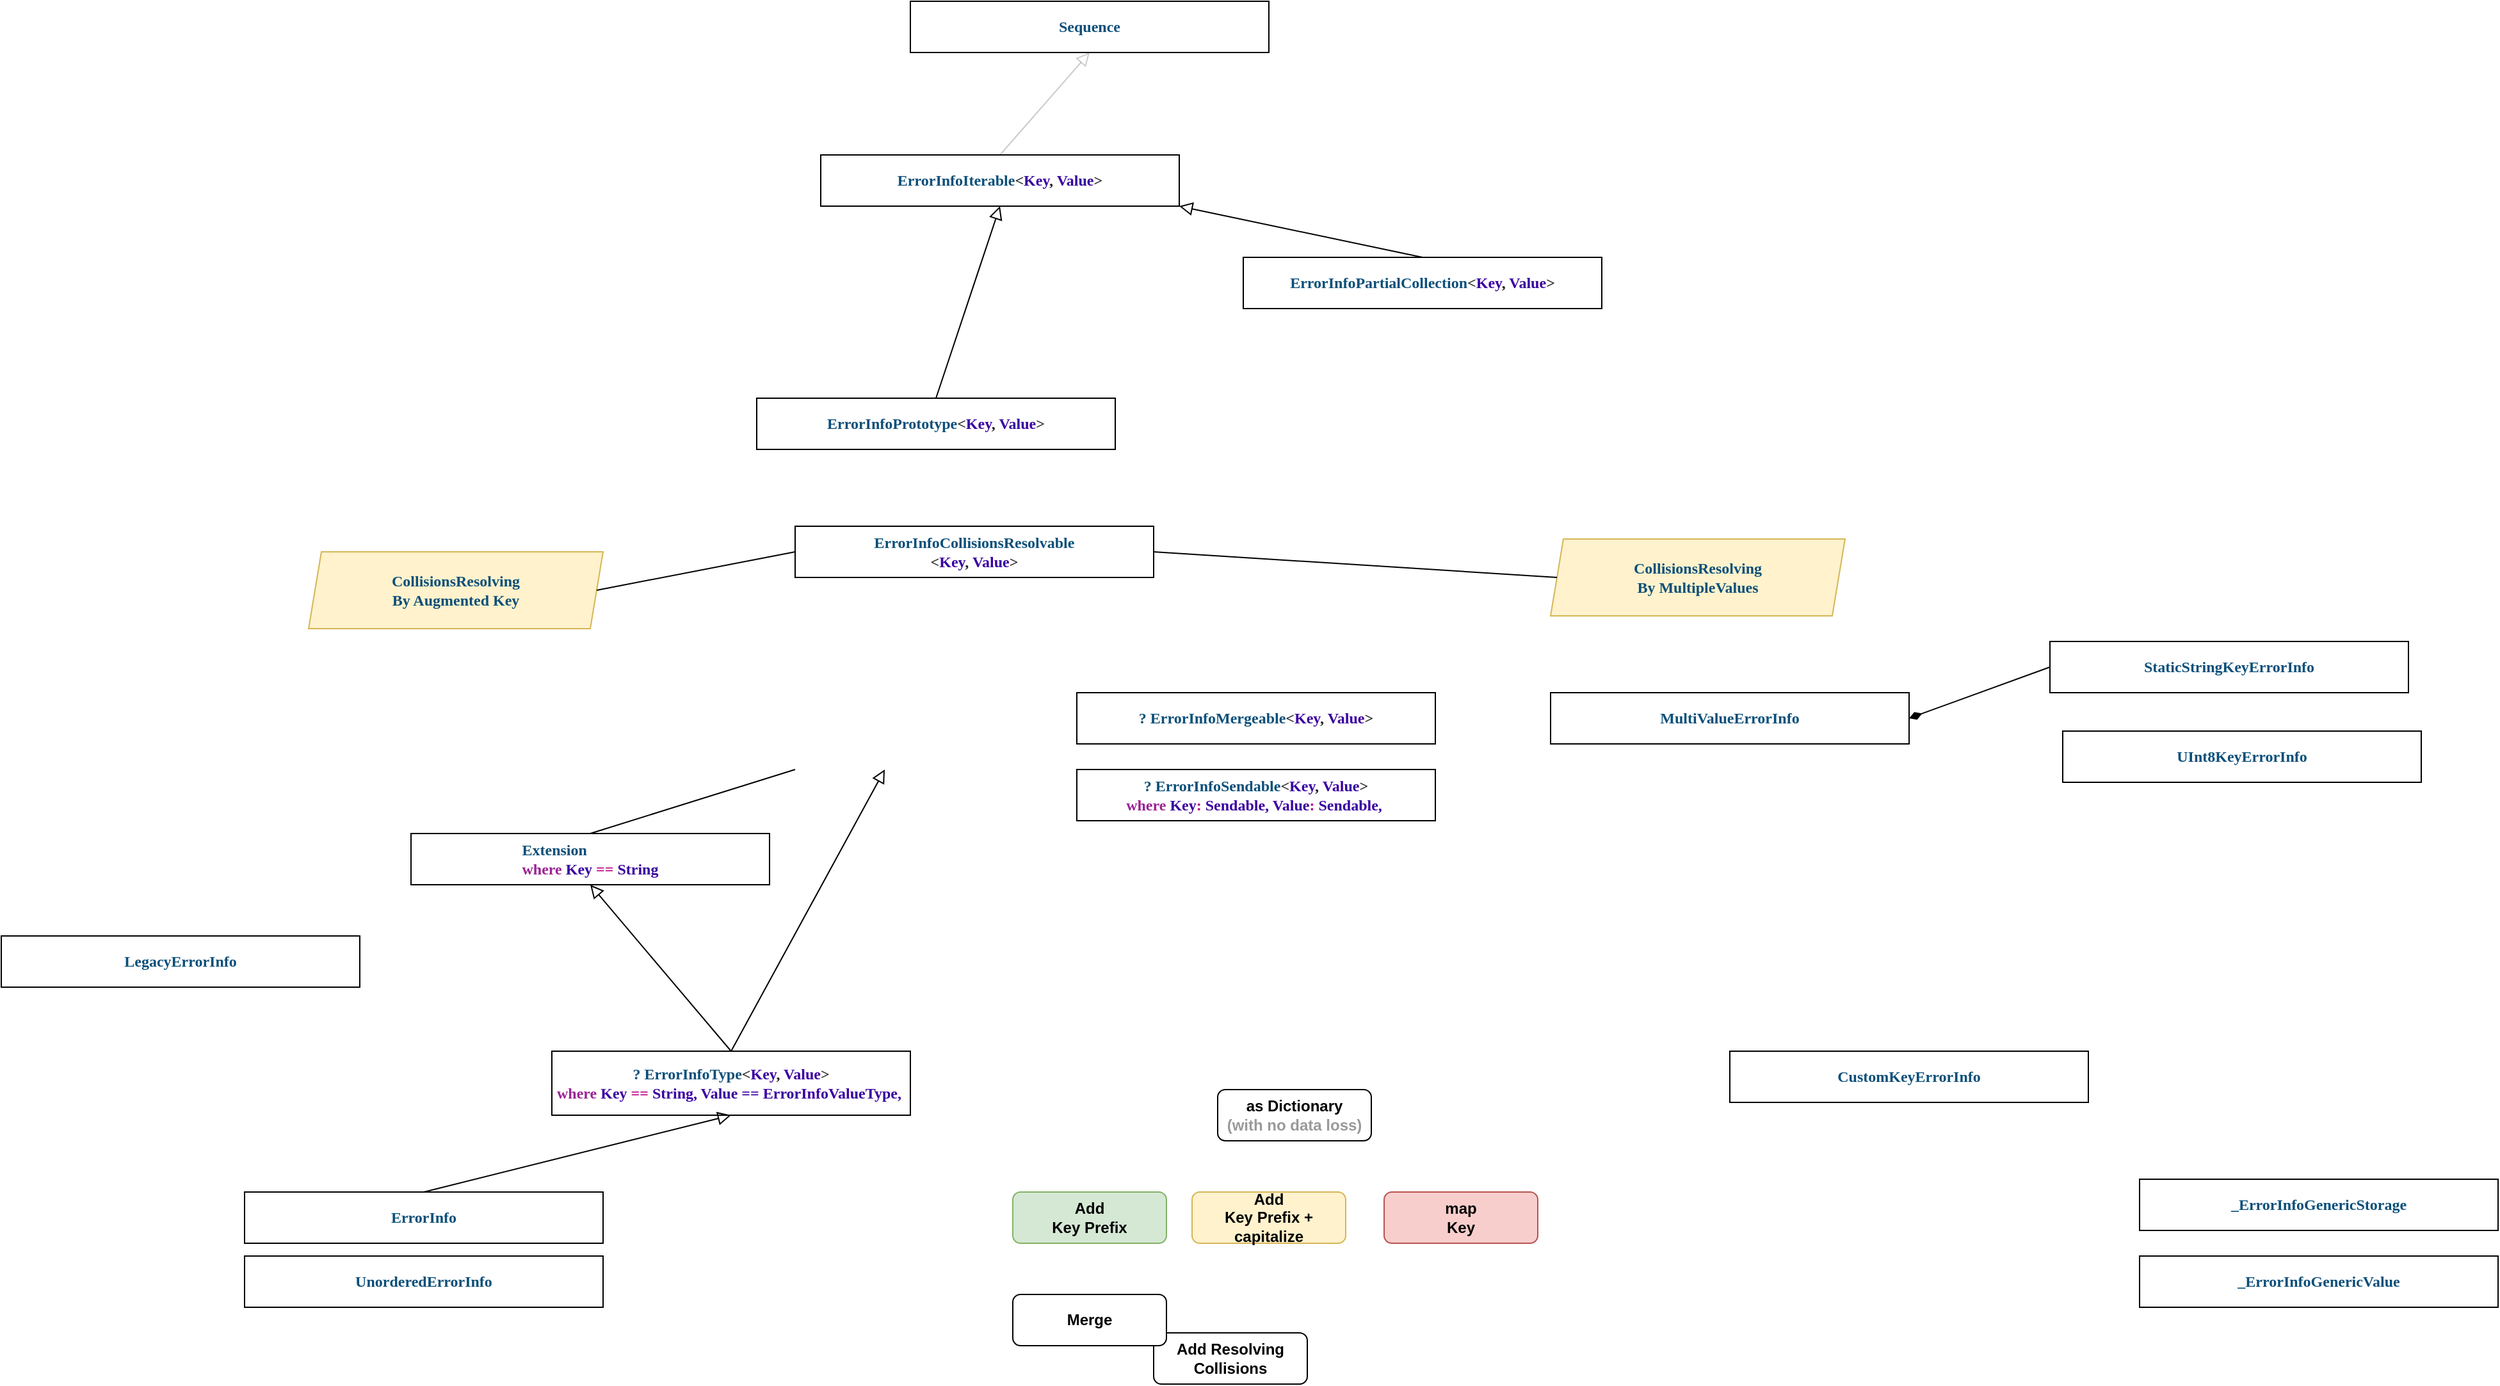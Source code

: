 <mxfile version="28.1.2">
  <diagram name="Page-1" id="vrSbMdwFp-cPvmtlHC6X">
    <mxGraphModel dx="2215" dy="2255" grid="1" gridSize="10" guides="1" tooltips="1" connect="1" arrows="1" fold="1" page="1" pageScale="1" pageWidth="850" pageHeight="1100" math="0" shadow="0">
      <root>
        <mxCell id="0" />
        <mxCell id="1" parent="0" />
        <mxCell id="HKkzcW7UrxEy5_cRLz85-1" value="&lt;p class=&quot;p1&quot; style=&quot;margin: 0px; font-variant-numeric: normal; font-variant-east-asian: normal; font-variant-alternates: normal; font-size-adjust: none; font-kerning: auto; font-optical-sizing: auto; font-feature-settings: normal; font-variation-settings: normal; font-variant-position: normal; font-variant-emoji: normal; font-stretch: normal; line-height: normal; font-family: Menlo; color: rgb(11, 79, 121); background-color: rgb(255, 255, 255);&quot;&gt;ErrorInfoIterable&lt;span class=&quot;s1&quot; style=&quot;color: rgba(0, 0, 0, 0.85);&quot;&gt;&amp;lt;&lt;/span&gt;&lt;span class=&quot;s2&quot; style=&quot;color: rgb(57, 0, 160);&quot;&gt;Key&lt;/span&gt;&lt;span class=&quot;s1&quot; style=&quot;color: rgba(0, 0, 0, 0.85);&quot;&gt;, &lt;/span&gt;&lt;span class=&quot;s2&quot; style=&quot;color: rgb(57, 0, 160);&quot;&gt;Value&lt;/span&gt;&lt;span class=&quot;s1&quot; style=&quot;color: rgba(0, 0, 0, 0.85);&quot;&gt;&amp;gt;&lt;/span&gt;&lt;/p&gt;" style="rounded=0;whiteSpace=wrap;html=1;fontStyle=1;align=center;" parent="1" vertex="1">
          <mxGeometry x="330" y="30" width="280" height="40" as="geometry" />
        </mxCell>
        <mxCell id="HKkzcW7UrxEy5_cRLz85-2" value="&lt;p class=&quot;p1&quot; style=&quot;margin: 0px; font-variant-numeric: normal; font-variant-east-asian: normal; font-variant-alternates: normal; font-size-adjust: none; font-kerning: auto; font-optical-sizing: auto; font-feature-settings: normal; font-variation-settings: normal; font-variant-position: normal; font-variant-emoji: normal; font-stretch: normal; line-height: normal; font-family: Menlo; color: rgb(11, 79, 121); background-color: rgb(255, 255, 255);&quot;&gt;ErrorInfoPrototype&lt;span class=&quot;s1&quot; style=&quot;color: rgba(0, 0, 0, 0.85);&quot;&gt;&amp;lt;&lt;/span&gt;&lt;span class=&quot;s2&quot; style=&quot;color: rgb(57, 0, 160);&quot;&gt;Key&lt;/span&gt;&lt;span class=&quot;s1&quot; style=&quot;color: rgba(0, 0, 0, 0.85);&quot;&gt;, &lt;/span&gt;&lt;span class=&quot;s2&quot; style=&quot;color: rgb(57, 0, 160);&quot;&gt;Value&lt;/span&gt;&lt;span class=&quot;s1&quot; style=&quot;color: rgba(0, 0, 0, 0.85);&quot;&gt;&amp;gt;&lt;/span&gt;&lt;/p&gt;" style="rounded=0;whiteSpace=wrap;html=1;fontStyle=1;align=center;" parent="1" vertex="1">
          <mxGeometry x="280" y="220" width="280" height="40" as="geometry" />
        </mxCell>
        <mxCell id="HKkzcW7UrxEy5_cRLz85-5" value="" style="endArrow=block;startArrow=none;endFill=0;startFill=0;endSize=8;html=1;verticalAlign=bottom;labelBackgroundColor=none;rounded=0;entryX=0.5;entryY=1;entryDx=0;entryDy=0;exitX=0.5;exitY=0;exitDx=0;exitDy=0;" parent="1" source="HKkzcW7UrxEy5_cRLz85-2" target="HKkzcW7UrxEy5_cRLz85-1" edge="1">
          <mxGeometry width="160" relative="1" as="geometry">
            <mxPoint x="180" y="560" as="sourcePoint" />
            <mxPoint x="340" y="560" as="targetPoint" />
          </mxGeometry>
        </mxCell>
        <mxCell id="HKkzcW7UrxEy5_cRLz85-8" value="&lt;p class=&quot;p1&quot; style=&quot;margin: 0px; font-variant-numeric: normal; font-variant-east-asian: normal; font-variant-alternates: normal; font-size-adjust: none; font-kerning: auto; font-optical-sizing: auto; font-feature-settings: normal; font-variation-settings: normal; font-variant-position: normal; font-variant-emoji: normal; font-stretch: normal; line-height: normal; font-family: Menlo; color: rgb(11, 79, 121); background-color: rgb(255, 255, 255);&quot;&gt;? ErrorInfoSendable&lt;span class=&quot;s1&quot; style=&quot;color: rgba(0, 0, 0, 0.85);&quot;&gt;&amp;lt;&lt;/span&gt;&lt;span class=&quot;s2&quot; style=&quot;color: rgb(57, 0, 160);&quot;&gt;Key&lt;/span&gt;&lt;span class=&quot;s1&quot; style=&quot;color: rgba(0, 0, 0, 0.85);&quot;&gt;, &lt;/span&gt;&lt;span class=&quot;s2&quot; style=&quot;color: rgb(57, 0, 160);&quot;&gt;Value&lt;/span&gt;&lt;span class=&quot;s1&quot; style=&quot;color: rgba(0, 0, 0, 0.85);&quot;&gt;&amp;gt;&lt;/span&gt;&lt;/p&gt;&lt;p class=&quot;p1&quot; style=&quot;margin: 0px; font-variant-numeric: normal; font-variant-east-asian: normal; font-variant-alternates: normal; font-size-adjust: none; font-kerning: auto; font-optical-sizing: auto; font-feature-settings: normal; font-variation-settings: normal; font-variant-position: normal; font-variant-emoji: normal; font-stretch: normal; line-height: normal; font-family: Menlo; background-color: rgb(255, 255, 255); color: rgb(11, 79, 121);&quot;&gt;&lt;span class=&quot;s1&quot; style=&quot;color: rgba(0, 0, 0, 0.85);&quot;&gt;&lt;span style=&quot;color: rgb(155, 35, 147); text-align: start;&quot; class=&quot;s4&quot;&gt;where&lt;/span&gt;&lt;span style=&quot;color: rgba(0, 0, 0, 0.85); text-align: start;&quot; class=&quot;s1&quot;&gt;&amp;nbsp;&lt;/span&gt;&lt;span style=&quot;color: rgb(57, 0, 160); text-align: start;&quot; class=&quot;s2&quot;&gt;Key&lt;/span&gt;&lt;span style=&quot;text-align: start; color: rgba(0, 0, 0, 0.85);&quot; class=&quot;s1&quot;&gt;&lt;font color=&quot;rgba(0, 0, 0, 0.85)&quot;&gt;:&amp;nbsp;&lt;/font&gt;&lt;font color=&quot;#3900a0&quot;&gt;Sendable, Value&lt;/font&gt;&lt;/span&gt;&lt;/span&gt;&lt;span style=&quot;color: rgba(0, 0, 0, 0.85); text-align: start;&quot; class=&quot;s1&quot;&gt;&lt;font color=&quot;rgba(0, 0, 0, 0.85)&quot;&gt;:&amp;nbsp;&lt;/font&gt;&lt;font color=&quot;#3900a0&quot;&gt;Sendable,&amp;nbsp;&lt;/font&gt;&lt;/span&gt;&lt;/p&gt;" style="rounded=0;whiteSpace=wrap;html=1;fontStyle=1;align=center;" parent="1" vertex="1">
          <mxGeometry x="530" y="510" width="280" height="40" as="geometry" />
        </mxCell>
        <mxCell id="HKkzcW7UrxEy5_cRLz85-9" value="&lt;p class=&quot;p1&quot; style=&quot;margin: 0px; font-variant-numeric: normal; font-variant-east-asian: normal; font-variant-alternates: normal; font-size-adjust: none; font-kerning: auto; font-optical-sizing: auto; font-feature-settings: normal; font-variation-settings: normal; font-variant-position: normal; font-variant-emoji: normal; font-stretch: normal; line-height: normal; font-family: Menlo; color: rgb(11, 79, 121); background-color: rgb(255, 255, 255);&quot;&gt;? ErrorInfoType&lt;span class=&quot;s1&quot; style=&quot;color: rgba(0, 0, 0, 0.85);&quot;&gt;&amp;lt;&lt;/span&gt;&lt;span class=&quot;s2&quot; style=&quot;color: rgb(57, 0, 160);&quot;&gt;Key&lt;/span&gt;&lt;span class=&quot;s1&quot; style=&quot;color: rgba(0, 0, 0, 0.85);&quot;&gt;, &lt;/span&gt;&lt;span class=&quot;s2&quot; style=&quot;color: rgb(57, 0, 160);&quot;&gt;Value&lt;/span&gt;&lt;span class=&quot;s1&quot; style=&quot;color: rgba(0, 0, 0, 0.85);&quot;&gt;&amp;gt;&lt;/span&gt;&lt;/p&gt;&lt;p class=&quot;p1&quot; style=&quot;margin: 0px; font-variant-numeric: normal; font-variant-east-asian: normal; font-variant-alternates: normal; font-size-adjust: none; font-kerning: auto; font-optical-sizing: auto; font-feature-settings: normal; font-variation-settings: normal; font-variant-position: normal; font-variant-emoji: normal; font-stretch: normal; line-height: normal; font-family: Menlo; background-color: rgb(255, 255, 255); color: rgb(11, 79, 121);&quot;&gt;&lt;span class=&quot;s1&quot; style=&quot;color: rgba(0, 0, 0, 0.85);&quot;&gt;&lt;span style=&quot;color: rgb(155, 35, 147); text-align: start;&quot; class=&quot;s4&quot;&gt;where&lt;/span&gt;&lt;span style=&quot;color: rgba(0, 0, 0, 0.85); text-align: start;&quot; class=&quot;s1&quot;&gt;&amp;nbsp;&lt;/span&gt;&lt;span style=&quot;color: rgb(57, 0, 160); text-align: start;&quot; class=&quot;s2&quot;&gt;Key&lt;/span&gt;&lt;span style=&quot;text-align: start; color: rgb(57, 0, 160);&quot; class=&quot;s2&quot;&gt;&lt;font color=&quot;rgba(0, 0, 0, 0.85)&quot;&gt;&amp;nbsp;==&amp;nbsp;&lt;/font&gt;&lt;/span&gt;&lt;/span&gt;&lt;span style=&quot;color: rgb(57, 0, 160); text-align: start;&quot;&gt;String&lt;/span&gt;&lt;span style=&quot;color: rgba(0, 0, 0, 0.85);&quot; class=&quot;s1&quot;&gt;&lt;span style=&quot;color: rgba(0, 0, 0, 0.85); text-align: start;&quot; class=&quot;s1&quot;&gt;&lt;font color=&quot;#3900a0&quot;&gt;, Value ==&lt;/font&gt;&lt;/span&gt;&lt;/span&gt;&lt;span style=&quot;color: rgba(0, 0, 0, 0.85); text-align: start;&quot; class=&quot;s1&quot;&gt;&lt;font color=&quot;rgba(0, 0, 0, 0.85)&quot;&gt;&amp;nbsp;&lt;/font&gt;&lt;font color=&quot;#3900a0&quot;&gt;ErrorInfoValueType,&amp;nbsp;&lt;/font&gt;&lt;/span&gt;&lt;/p&gt;" style="rounded=0;whiteSpace=wrap;html=1;fontStyle=1;align=center;" parent="1" vertex="1">
          <mxGeometry x="120" y="730" width="280" height="50" as="geometry" />
        </mxCell>
        <mxCell id="HKkzcW7UrxEy5_cRLz85-10" value="" style="endArrow=block;startArrow=none;endFill=0;startFill=0;endSize=8;html=1;verticalAlign=bottom;labelBackgroundColor=none;rounded=0;entryX=0.5;entryY=1;entryDx=0;entryDy=0;exitX=0.5;exitY=0;exitDx=0;exitDy=0;" parent="1" source="HKkzcW7UrxEy5_cRLz85-9" target="HKkzcW7UrxEy5_cRLz85-16" edge="1">
          <mxGeometry width="160" relative="1" as="geometry">
            <mxPoint x="290" y="630" as="sourcePoint" />
            <mxPoint x="340" y="570" as="targetPoint" />
          </mxGeometry>
        </mxCell>
        <mxCell id="HKkzcW7UrxEy5_cRLz85-11" value="&lt;p class=&quot;p1&quot; style=&quot;margin: 0px; font-variant-numeric: normal; font-variant-east-asian: normal; font-variant-alternates: normal; font-size-adjust: none; font-kerning: auto; font-optical-sizing: auto; font-feature-settings: normal; font-variation-settings: normal; font-variant-position: normal; font-variant-emoji: normal; font-stretch: normal; line-height: normal; font-family: Menlo; color: rgb(11, 79, 121); background-color: rgb(255, 255, 255);&quot;&gt;? ErrorInfoMergeable&lt;span class=&quot;s1&quot; style=&quot;color: rgba(0, 0, 0, 0.85);&quot;&gt;&amp;lt;&lt;/span&gt;&lt;span class=&quot;s2&quot; style=&quot;color: rgb(57, 0, 160);&quot;&gt;Key&lt;/span&gt;&lt;span class=&quot;s1&quot; style=&quot;color: rgba(0, 0, 0, 0.85);&quot;&gt;, &lt;/span&gt;&lt;span class=&quot;s2&quot; style=&quot;color: rgb(57, 0, 160);&quot;&gt;Value&lt;/span&gt;&lt;span class=&quot;s1&quot; style=&quot;color: rgba(0, 0, 0, 0.85);&quot;&gt;&amp;gt;&lt;/span&gt;&lt;/p&gt;" style="rounded=0;whiteSpace=wrap;html=1;fontStyle=1;align=center;" parent="1" vertex="1">
          <mxGeometry x="530" y="450" width="280" height="40" as="geometry" />
        </mxCell>
        <mxCell id="HKkzcW7UrxEy5_cRLz85-14" value="&lt;p class=&quot;p1&quot; style=&quot;margin: 0px; font-variant-numeric: normal; font-variant-east-asian: normal; font-variant-alternates: normal; font-size-adjust: none; font-kerning: auto; font-optical-sizing: auto; font-feature-settings: normal; font-variation-settings: normal; font-variant-position: normal; font-variant-emoji: normal; font-stretch: normal; line-height: normal; font-family: Menlo; color: rgb(11, 79, 121); background-color: rgb(255, 255, 255);&quot;&gt;Sequence&lt;/p&gt;" style="rounded=0;whiteSpace=wrap;html=1;fontStyle=1;align=center;" parent="1" vertex="1">
          <mxGeometry x="400" y="-90" width="280" height="40" as="geometry" />
        </mxCell>
        <mxCell id="HKkzcW7UrxEy5_cRLz85-15" value="" style="endArrow=block;startArrow=none;endFill=0;startFill=0;endSize=8;html=1;verticalAlign=bottom;labelBackgroundColor=none;rounded=0;entryX=0.5;entryY=1;entryDx=0;entryDy=0;exitX=0.5;exitY=0;exitDx=0;exitDy=0;opacity=20;" parent="1" source="HKkzcW7UrxEy5_cRLz85-1" target="HKkzcW7UrxEy5_cRLz85-14" edge="1">
          <mxGeometry width="160" relative="1" as="geometry">
            <mxPoint x="610" y="570" as="sourcePoint" />
            <mxPoint x="960" y="460" as="targetPoint" />
          </mxGeometry>
        </mxCell>
        <mxCell id="HKkzcW7UrxEy5_cRLz85-16" value="&lt;p class=&quot;p1&quot; style=&quot;text-align: start; margin: 0px; font-variant-numeric: normal; font-variant-east-asian: normal; font-variant-alternates: normal; font-size-adjust: none; font-kerning: auto; font-optical-sizing: auto; font-feature-settings: normal; font-variation-settings: normal; font-variant-position: normal; font-variant-emoji: normal; font-stretch: normal; line-height: normal; font-family: Menlo; color: rgb(11, 79, 121); background-color: rgb(255, 255, 255);&quot;&gt;Extension&lt;/p&gt;&lt;p class=&quot;p1&quot; style=&quot;margin: 0px; font-variant-numeric: normal; font-variant-east-asian: normal; font-variant-alternates: normal; font-size-adjust: none; font-kerning: auto; font-optical-sizing: auto; font-feature-settings: normal; font-variation-settings: normal; font-variant-position: normal; font-variant-emoji: normal; font-stretch: normal; line-height: normal; font-family: Menlo; background-color: rgb(255, 255, 255); color: rgb(11, 79, 121);&quot;&gt;&lt;span style=&quot;color: rgb(155, 35, 147); text-align: start;&quot; class=&quot;s4&quot;&gt;&lt;span&gt;where&lt;/span&gt;&lt;/span&gt;&lt;span style=&quot;color: rgba(0, 0, 0, 0.85); text-align: start;&quot; class=&quot;s1&quot;&gt; &lt;/span&gt;&lt;span style=&quot;color: rgb(57, 0, 160); text-align: start;&quot; class=&quot;s2&quot;&gt;Key&lt;/span&gt;&lt;span style=&quot;text-align: start; color: rgb(57, 0, 160);&quot; class=&quot;s2&quot;&gt;&lt;font color=&quot;#ba0085&quot;&gt;&amp;nbsp;==&amp;nbsp;&lt;/font&gt;&lt;/span&gt;&lt;span style=&quot;color: rgb(57, 0, 160); text-align: start;&quot;&gt;String&lt;/span&gt;&lt;/p&gt;" style="rounded=0;whiteSpace=wrap;html=1;fontStyle=1;align=center;" parent="1" vertex="1">
          <mxGeometry x="10" y="560" width="280" height="40" as="geometry" />
        </mxCell>
        <mxCell id="HKkzcW7UrxEy5_cRLz85-18" value="" style="endArrow=block;startArrow=none;endFill=0;startFill=0;endSize=8;html=1;verticalAlign=bottom;labelBackgroundColor=none;rounded=0;entryX=0.5;entryY=1;entryDx=0;entryDy=0;exitX=0.5;exitY=0;exitDx=0;exitDy=0;" parent="1" source="HKkzcW7UrxEy5_cRLz85-9" edge="1">
          <mxGeometry width="160" relative="1" as="geometry">
            <mxPoint x="550" y="660" as="sourcePoint" />
            <mxPoint x="380.0" y="510" as="targetPoint" />
          </mxGeometry>
        </mxCell>
        <mxCell id="HKkzcW7UrxEy5_cRLz85-23" value="" style="endArrow=block;startArrow=none;endFill=0;startFill=0;endSize=8;html=1;verticalAlign=bottom;labelBackgroundColor=none;rounded=0;entryX=0.5;entryY=1;entryDx=0;entryDy=0;exitX=0.5;exitY=0;exitDx=0;exitDy=0;" parent="1" source="HKkzcW7UrxEy5_cRLz85-21" target="HKkzcW7UrxEy5_cRLz85-9" edge="1">
          <mxGeometry width="160" relative="1" as="geometry">
            <mxPoint x="590" y="1000" as="sourcePoint" />
            <mxPoint x="640" y="840" as="targetPoint" />
          </mxGeometry>
        </mxCell>
        <mxCell id="HKkzcW7UrxEy5_cRLz85-26" value="&lt;p style=&quot;margin: 0px; font-variant-numeric: normal; font-variant-east-asian: normal; font-variant-alternates: normal; font-size-adjust: none; font-kerning: auto; font-optical-sizing: auto; font-feature-settings: normal; font-variation-settings: normal; font-variant-position: normal; font-variant-emoji: normal; font-stretch: normal; line-height: normal; font-family: Menlo; color: rgb(11, 79, 121); background-color: rgb(255, 255, 255); text-align: start;&quot; class=&quot;p1&quot;&gt;StaticStringKeyErrorInfo&lt;/p&gt;" style="rounded=0;whiteSpace=wrap;html=1;fontStyle=1;align=center;" parent="1" vertex="1">
          <mxGeometry x="1290" y="410" width="280" height="40" as="geometry" />
        </mxCell>
        <mxCell id="HKkzcW7UrxEy5_cRLz85-27" value="&lt;p style=&quot;margin: 0px; font-variant-numeric: normal; font-variant-east-asian: normal; font-variant-alternates: normal; font-size-adjust: none; font-kerning: auto; font-optical-sizing: auto; font-feature-settings: normal; font-variation-settings: normal; font-variant-position: normal; font-variant-emoji: normal; font-stretch: normal; line-height: normal; font-family: Menlo; color: rgb(11, 79, 121); background-color: rgb(255, 255, 255); text-align: start;&quot; class=&quot;p1&quot;&gt;UInt8KeyErrorInfo&lt;/p&gt;" style="rounded=0;whiteSpace=wrap;html=1;fontStyle=1;align=center;" parent="1" vertex="1">
          <mxGeometry x="1300" y="480" width="280" height="40" as="geometry" />
        </mxCell>
        <mxCell id="HKkzcW7UrxEy5_cRLz85-28" value="&lt;p style=&quot;margin: 0px; font-variant-numeric: normal; font-variant-east-asian: normal; font-variant-alternates: normal; font-size-adjust: none; font-kerning: auto; font-optical-sizing: auto; font-feature-settings: normal; font-variation-settings: normal; font-variant-position: normal; font-variant-emoji: normal; font-stretch: normal; line-height: normal; font-family: Menlo; color: rgb(11, 79, 121); background-color: rgb(255, 255, 255); text-align: start;&quot; class=&quot;p1&quot;&gt;MultiValueErrorInfo&lt;/p&gt;" style="rounded=0;whiteSpace=wrap;html=1;fontStyle=1;align=center;" parent="1" vertex="1">
          <mxGeometry x="900" y="450" width="280" height="40" as="geometry" />
        </mxCell>
        <mxCell id="HKkzcW7UrxEy5_cRLz85-30" value="&lt;p style=&quot;margin: 0px; font-variant-numeric: normal; font-variant-east-asian: normal; font-variant-alternates: normal; font-size-adjust: none; font-kerning: auto; font-optical-sizing: auto; font-feature-settings: normal; font-variation-settings: normal; font-variant-position: normal; font-variant-emoji: normal; font-stretch: normal; line-height: normal; font-family: Menlo; color: rgb(11, 79, 121); background-color: rgb(255, 255, 255); text-align: start;&quot; class=&quot;p1&quot;&gt;CustomKeyErrorInfo&lt;/p&gt;" style="rounded=0;whiteSpace=wrap;html=1;fontStyle=1;align=center;" parent="1" vertex="1">
          <mxGeometry x="1040" y="730" width="280" height="40" as="geometry" />
        </mxCell>
        <mxCell id="HKkzcW7UrxEy5_cRLz85-31" value="&lt;p style=&quot;margin: 0px; font-variant-numeric: normal; font-variant-east-asian: normal; font-variant-alternates: normal; font-size-adjust: none; font-kerning: auto; font-optical-sizing: auto; font-feature-settings: normal; font-variation-settings: normal; font-variant-position: normal; font-variant-emoji: normal; font-stretch: normal; line-height: normal; font-family: Menlo; color: rgb(11, 79, 121); background-color: rgb(255, 255, 255); text-align: start;&quot; class=&quot;p1&quot;&gt;_ErrorInfoGenericStorage&lt;/p&gt;" style="rounded=0;whiteSpace=wrap;html=1;fontStyle=1;align=center;" parent="1" vertex="1">
          <mxGeometry x="1360" y="830" width="280" height="40" as="geometry" />
        </mxCell>
        <mxCell id="HKkzcW7UrxEy5_cRLz85-32" value="&lt;p style=&quot;margin: 0px; font-variant-numeric: normal; font-variant-east-asian: normal; font-variant-alternates: normal; font-size-adjust: none; font-kerning: auto; font-optical-sizing: auto; font-feature-settings: normal; font-variation-settings: normal; font-variant-position: normal; font-variant-emoji: normal; font-stretch: normal; line-height: normal; font-family: Menlo; color: rgb(11, 79, 121); background-color: rgb(255, 255, 255); text-align: start;&quot; class=&quot;p1&quot;&gt;_ErrorInfoGenericValue&lt;/p&gt;" style="rounded=0;whiteSpace=wrap;html=1;fontStyle=1;align=center;" parent="1" vertex="1">
          <mxGeometry x="1360" y="890" width="280" height="40" as="geometry" />
        </mxCell>
        <mxCell id="HKkzcW7UrxEy5_cRLz85-21" value="&lt;p class=&quot;p1&quot; style=&quot;margin: 0px; font-variant-numeric: normal; font-variant-east-asian: normal; font-variant-alternates: normal; font-size-adjust: none; font-kerning: auto; font-optical-sizing: auto; font-feature-settings: normal; font-variation-settings: normal; font-variant-position: normal; font-variant-emoji: normal; font-stretch: normal; line-height: normal; font-family: Menlo; color: rgb(11, 79, 121);&quot;&gt;&lt;span&gt;ErrorInfo&lt;/span&gt;&lt;/p&gt;" style="rounded=0;whiteSpace=wrap;html=1;fontStyle=1;align=center;" parent="1" vertex="1">
          <mxGeometry x="-120" y="840" width="280" height="40" as="geometry" />
        </mxCell>
        <mxCell id="HKkzcW7UrxEy5_cRLz85-22" value="&lt;p class=&quot;p1&quot; style=&quot;margin: 0px; font-variant-numeric: normal; font-variant-east-asian: normal; font-variant-alternates: normal; font-size-adjust: none; font-kerning: auto; font-optical-sizing: auto; font-feature-settings: normal; font-variation-settings: normal; font-variant-position: normal; font-variant-emoji: normal; font-stretch: normal; line-height: normal; font-family: Menlo; color: rgb(11, 79, 121);&quot;&gt;&lt;span&gt;UnorderedErrorInfo&lt;/span&gt;&lt;/p&gt;" style="rounded=0;whiteSpace=wrap;html=1;fontStyle=1;align=center;" parent="1" vertex="1">
          <mxGeometry x="-120" y="890" width="280" height="40" as="geometry" />
        </mxCell>
        <mxCell id="98ebtHduN7LsA4Vc1z-6-4" value="&lt;p class=&quot;p1&quot; style=&quot;margin: 0px; font-variant-numeric: normal; font-variant-east-asian: normal; font-variant-alternates: normal; font-size-adjust: none; font-kerning: auto; font-optical-sizing: auto; font-feature-settings: normal; font-variation-settings: normal; font-variant-position: normal; font-variant-emoji: normal; font-stretch: normal; line-height: normal; font-family: Menlo; color: rgb(11, 79, 121); background-color: rgb(255, 255, 255);&quot;&gt;LegacyErrorInfo&lt;/p&gt;" style="rounded=0;whiteSpace=wrap;html=1;fontStyle=1;align=center;" parent="1" vertex="1">
          <mxGeometry x="-310" y="640" width="280" height="40" as="geometry" />
        </mxCell>
        <mxCell id="98ebtHduN7LsA4Vc1z-6-5" value="" style="endArrow=none;html=1;rounded=0;entryX=0.25;entryY=1;entryDx=0;entryDy=0;exitX=0.5;exitY=0;exitDx=0;exitDy=0;" parent="1" source="HKkzcW7UrxEy5_cRLz85-16" edge="1">
          <mxGeometry width="50" height="50" relative="1" as="geometry">
            <mxPoint x="80" y="700" as="sourcePoint" />
            <mxPoint x="310" y="510" as="targetPoint" />
          </mxGeometry>
        </mxCell>
        <mxCell id="6rGpFMpeR2C873tYcExH-3" value="&lt;p style=&quot;font-variant-numeric: normal; font-variant-east-asian: normal; font-variant-alternates: normal; font-size-adjust: none; font-kerning: auto; font-optical-sizing: auto; font-feature-settings: normal; font-variation-settings: normal; font-variant-position: normal; font-variant-emoji: normal; font-weight: 700; font-stretch: normal; line-height: normal; font-family: Menlo; margin: 0px; color: rgb(11, 79, 121);&quot; class=&quot;p1&quot;&gt;&lt;span style=&quot;background-color: transparent;&quot;&gt;CollisionsResolving&lt;/span&gt;&lt;/p&gt;&lt;p style=&quot;font-variant-numeric: normal; font-variant-east-asian: normal; font-variant-alternates: normal; font-size-adjust: none; font-kerning: auto; font-optical-sizing: auto; font-feature-settings: normal; font-variation-settings: normal; font-variant-position: normal; font-variant-emoji: normal; font-weight: 700; font-stretch: normal; line-height: normal; font-family: Menlo; margin: 0px; color: rgb(11, 79, 121);&quot; class=&quot;p1&quot;&gt;By Augmented Key&lt;/p&gt;" style="shape=parallelogram;perimeter=parallelogramPerimeter;whiteSpace=wrap;html=1;fixedSize=1;size=10;strokeColor=#d6b656;fillColor=#fff2cc;labelBackgroundColor=none;" parent="1" vertex="1">
          <mxGeometry x="-70" y="340" width="230" height="60" as="geometry" />
        </mxCell>
        <mxCell id="6rGpFMpeR2C873tYcExH-4" value="&lt;p style=&quot;font-variant-numeric: normal; font-variant-east-asian: normal; font-variant-alternates: normal; font-size-adjust: none; font-kerning: auto; font-optical-sizing: auto; font-feature-settings: normal; font-variation-settings: normal; font-variant-position: normal; font-variant-emoji: normal; font-weight: 700; font-stretch: normal; line-height: normal; font-family: Menlo; margin: 0px; color: rgb(11, 79, 121);&quot; class=&quot;p1&quot;&gt;&lt;span style=&quot;background-color: transparent;&quot;&gt;CollisionsResolving&lt;/span&gt;&lt;/p&gt;&lt;p style=&quot;font-variant-numeric: normal; font-variant-east-asian: normal; font-variant-alternates: normal; font-size-adjust: none; font-kerning: auto; font-optical-sizing: auto; font-feature-settings: normal; font-variation-settings: normal; font-variant-position: normal; font-variant-emoji: normal; font-weight: 700; font-stretch: normal; line-height: normal; font-family: Menlo; margin: 0px; color: rgb(11, 79, 121);&quot; class=&quot;p1&quot;&gt;&lt;span style=&quot;&quot;&gt;By MultipleValues&lt;/span&gt;&lt;/p&gt;" style="shape=parallelogram;perimeter=parallelogramPerimeter;whiteSpace=wrap;html=1;fixedSize=1;size=10;strokeColor=#d6b656;fillColor=#fff2cc;labelBackgroundColor=none;" parent="1" vertex="1">
          <mxGeometry x="900" y="330" width="230" height="60" as="geometry" />
        </mxCell>
        <mxCell id="-h85xTF8Ryz1jiy9FUZk-2" value="&lt;p class=&quot;p1&quot; style=&quot;margin: 0px; font-variant-numeric: normal; font-variant-east-asian: normal; font-variant-alternates: normal; font-size-adjust: none; font-kerning: auto; font-optical-sizing: auto; font-feature-settings: normal; font-variation-settings: normal; font-variant-position: normal; font-variant-emoji: normal; font-stretch: normal; line-height: normal; font-family: Menlo; color: rgb(11, 79, 121); background-color: rgb(255, 255, 255);&quot;&gt;&lt;span class=&quot;s1&quot; style=&quot;color: rgba(0, 0, 0, 0.85);&quot;&gt;&lt;span style=&quot;color: rgb(11, 79, 121); text-align: start;&quot;&gt;ErrorInfoPartialCollection&lt;/span&gt;&amp;lt;&lt;/span&gt;&lt;span class=&quot;s2&quot; style=&quot;color: rgb(57, 0, 160);&quot;&gt;Key&lt;/span&gt;&lt;span class=&quot;s1&quot; style=&quot;color: rgba(0, 0, 0, 0.85);&quot;&gt;, &lt;/span&gt;&lt;span class=&quot;s2&quot; style=&quot;color: rgb(57, 0, 160);&quot;&gt;Value&lt;/span&gt;&lt;span class=&quot;s1&quot; style=&quot;color: rgba(0, 0, 0, 0.85);&quot;&gt;&amp;gt;&lt;/span&gt;&lt;/p&gt;" style="rounded=0;whiteSpace=wrap;html=1;fontStyle=1;align=center;" parent="1" vertex="1">
          <mxGeometry x="660" y="110" width="280" height="40" as="geometry" />
        </mxCell>
        <mxCell id="-h85xTF8Ryz1jiy9FUZk-4" value="" style="endArrow=block;startArrow=none;endFill=0;startFill=0;endSize=8;html=1;verticalAlign=bottom;labelBackgroundColor=none;rounded=0;entryX=1;entryY=1;entryDx=0;entryDy=0;exitX=0.5;exitY=0;exitDx=0;exitDy=0;" parent="1" source="-h85xTF8Ryz1jiy9FUZk-2" target="HKkzcW7UrxEy5_cRLz85-1" edge="1">
          <mxGeometry width="160" relative="1" as="geometry">
            <mxPoint x="630" y="380" as="sourcePoint" />
            <mxPoint x="670" y="300" as="targetPoint" />
          </mxGeometry>
        </mxCell>
        <mxCell id="b-BOrt89A68KrGZw-m3x-1" value="&lt;p class=&quot;p1&quot; style=&quot;margin: 0px; font-variant-numeric: normal; font-variant-east-asian: normal; font-variant-alternates: normal; font-size-adjust: none; font-kerning: auto; font-optical-sizing: auto; font-feature-settings: normal; font-variation-settings: normal; font-variant-position: normal; font-variant-emoji: normal; font-stretch: normal; line-height: normal; font-family: Menlo; color: rgb(11, 79, 121); background-color: rgb(255, 255, 255);&quot;&gt;&lt;span class=&quot;s1&quot; style=&quot;color: rgba(0, 0, 0, 0.85);&quot;&gt;&lt;span style=&quot;color: rgb(11, 79, 121); text-align: start;&quot;&gt;ErrorInfoCollisionsResolvable&lt;/span&gt;&lt;/span&gt;&lt;/p&gt;&lt;p class=&quot;p1&quot; style=&quot;margin: 0px; font-variant-numeric: normal; font-variant-east-asian: normal; font-variant-alternates: normal; font-size-adjust: none; font-kerning: auto; font-optical-sizing: auto; font-feature-settings: normal; font-variation-settings: normal; font-variant-position: normal; font-variant-emoji: normal; font-stretch: normal; line-height: normal; font-family: Menlo; color: rgb(11, 79, 121); background-color: rgb(255, 255, 255);&quot;&gt;&lt;span class=&quot;s1&quot; style=&quot;color: rgba(0, 0, 0, 0.85);&quot;&gt;&amp;lt;&lt;/span&gt;&lt;span class=&quot;s2&quot; style=&quot;color: rgb(57, 0, 160);&quot;&gt;Key&lt;/span&gt;&lt;span class=&quot;s1&quot; style=&quot;color: rgba(0, 0, 0, 0.85);&quot;&gt;, &lt;/span&gt;&lt;span class=&quot;s2&quot; style=&quot;color: rgb(57, 0, 160);&quot;&gt;Value&lt;/span&gt;&lt;span class=&quot;s1&quot; style=&quot;color: rgba(0, 0, 0, 0.85);&quot;&gt;&amp;gt;&lt;/span&gt;&lt;/p&gt;" style="rounded=0;whiteSpace=wrap;html=1;fontStyle=1;align=center;" vertex="1" parent="1">
          <mxGeometry x="310" y="320" width="280" height="40" as="geometry" />
        </mxCell>
        <mxCell id="b-BOrt89A68KrGZw-m3x-4" value="as Dictionary&lt;div&gt;&lt;font style=&quot;color: rgb(153, 153, 153);&quot;&gt;(with no data loss)&lt;/font&gt;&lt;/div&gt;" style="rounded=1;whiteSpace=wrap;html=1;fontStyle=1" vertex="1" parent="1">
          <mxGeometry x="640" y="760" width="120" height="40" as="geometry" />
        </mxCell>
        <mxCell id="b-BOrt89A68KrGZw-m3x-7" value="" style="endArrow=none;html=1;rounded=0;entryX=0;entryY=0.5;entryDx=0;entryDy=0;exitX=1;exitY=0.5;exitDx=0;exitDy=0;" edge="1" parent="1" source="6rGpFMpeR2C873tYcExH-3" target="b-BOrt89A68KrGZw-m3x-1">
          <mxGeometry width="50" height="50" relative="1" as="geometry">
            <mxPoint x="450" y="500" as="sourcePoint" />
            <mxPoint x="600" y="450" as="targetPoint" />
          </mxGeometry>
        </mxCell>
        <mxCell id="b-BOrt89A68KrGZw-m3x-8" value="" style="endArrow=none;html=1;rounded=0;entryX=0;entryY=0.5;entryDx=0;entryDy=0;exitX=1;exitY=0.5;exitDx=0;exitDy=0;" edge="1" parent="1" source="b-BOrt89A68KrGZw-m3x-1" target="6rGpFMpeR2C873tYcExH-4">
          <mxGeometry width="50" height="50" relative="1" as="geometry">
            <mxPoint x="610" y="550" as="sourcePoint" />
            <mxPoint x="760" y="500" as="targetPoint" />
          </mxGeometry>
        </mxCell>
        <mxCell id="b-BOrt89A68KrGZw-m3x-9" value="" style="endArrow=none;startArrow=diamondThin;endFill=0;startFill=1;html=1;verticalAlign=bottom;labelBackgroundColor=none;strokeWidth=1;startSize=8;endSize=8;rounded=0;exitX=1;exitY=0.5;exitDx=0;exitDy=0;entryX=0;entryY=0.5;entryDx=0;entryDy=0;" edge="1" parent="1" source="HKkzcW7UrxEy5_cRLz85-28" target="HKkzcW7UrxEy5_cRLz85-26">
          <mxGeometry width="160" relative="1" as="geometry">
            <mxPoint x="980" y="600" as="sourcePoint" />
            <mxPoint x="1140" y="600" as="targetPoint" />
          </mxGeometry>
        </mxCell>
        <mxCell id="b-BOrt89A68KrGZw-m3x-12" value="" style="group" vertex="1" connectable="0" parent="1">
          <mxGeometry x="480" y="840" width="410" height="40" as="geometry" />
        </mxCell>
        <mxCell id="98ebtHduN7LsA4Vc1z-6-1" value="Add&lt;div&gt;&lt;span style=&quot;background-color: transparent; color: light-dark(rgb(0, 0, 0), rgb(255, 255, 255));&quot;&gt;Key Prefix&lt;/span&gt;&lt;/div&gt;" style="rounded=1;whiteSpace=wrap;html=1;fontStyle=1;fillColor=#d5e8d4;strokeColor=#82b366;" parent="b-BOrt89A68KrGZw-m3x-12" vertex="1">
          <mxGeometry width="120" height="40" as="geometry" />
        </mxCell>
        <mxCell id="b-BOrt89A68KrGZw-m3x-2" value="map&lt;div&gt;&lt;span style=&quot;background-color: transparent; color: light-dark(rgb(0, 0, 0), rgb(255, 255, 255));&quot;&gt;Key&lt;/span&gt;&lt;/div&gt;" style="rounded=1;whiteSpace=wrap;html=1;fontStyle=1;fillColor=#f8cecc;strokeColor=#b85450;" vertex="1" parent="b-BOrt89A68KrGZw-m3x-12">
          <mxGeometry x="290" width="120" height="40" as="geometry" />
        </mxCell>
        <mxCell id="b-BOrt89A68KrGZw-m3x-11" value="Add&lt;div&gt;&lt;span style=&quot;background-color: transparent; color: light-dark(rgb(0, 0, 0), rgb(255, 255, 255));&quot;&gt;Key Prefix + capitalize&lt;/span&gt;&lt;/div&gt;" style="rounded=1;whiteSpace=wrap;html=1;fontStyle=1;fillColor=#fff2cc;strokeColor=#d6b656;" vertex="1" parent="b-BOrt89A68KrGZw-m3x-12">
          <mxGeometry x="140" width="120" height="40" as="geometry" />
        </mxCell>
        <mxCell id="b-BOrt89A68KrGZw-m3x-13" value="" style="group" vertex="1" connectable="0" parent="1">
          <mxGeometry x="480" y="920" width="230" height="70" as="geometry" />
        </mxCell>
        <mxCell id="98ebtHduN7LsA4Vc1z-6-3" value="Add Resolving&lt;div&gt;Collisions&lt;/div&gt;" style="rounded=1;whiteSpace=wrap;html=1;fontStyle=1" parent="b-BOrt89A68KrGZw-m3x-13" vertex="1">
          <mxGeometry x="110" y="30" width="120" height="40" as="geometry" />
        </mxCell>
        <mxCell id="98ebtHduN7LsA4Vc1z-6-2" value="Merge" style="rounded=1;whiteSpace=wrap;html=1;fontStyle=1" parent="b-BOrt89A68KrGZw-m3x-13" vertex="1">
          <mxGeometry width="120" height="40" as="geometry" />
        </mxCell>
      </root>
    </mxGraphModel>
  </diagram>
</mxfile>
